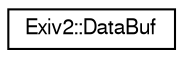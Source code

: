 digraph "Graphical Class Hierarchy"
{
  edge [fontname="FreeSans",fontsize="10",labelfontname="FreeSans",labelfontsize="10"];
  node [fontname="FreeSans",fontsize="10",shape=record];
  rankdir="LR";
  Node1 [label="Exiv2::DataBuf",height=0.2,width=0.4,color="black", fillcolor="white", style="filled",URL="$classExiv2_1_1DataBuf.html",tooltip="Utility class containing a character array. All it does is to take care of memory allocation and dele..."];
}
